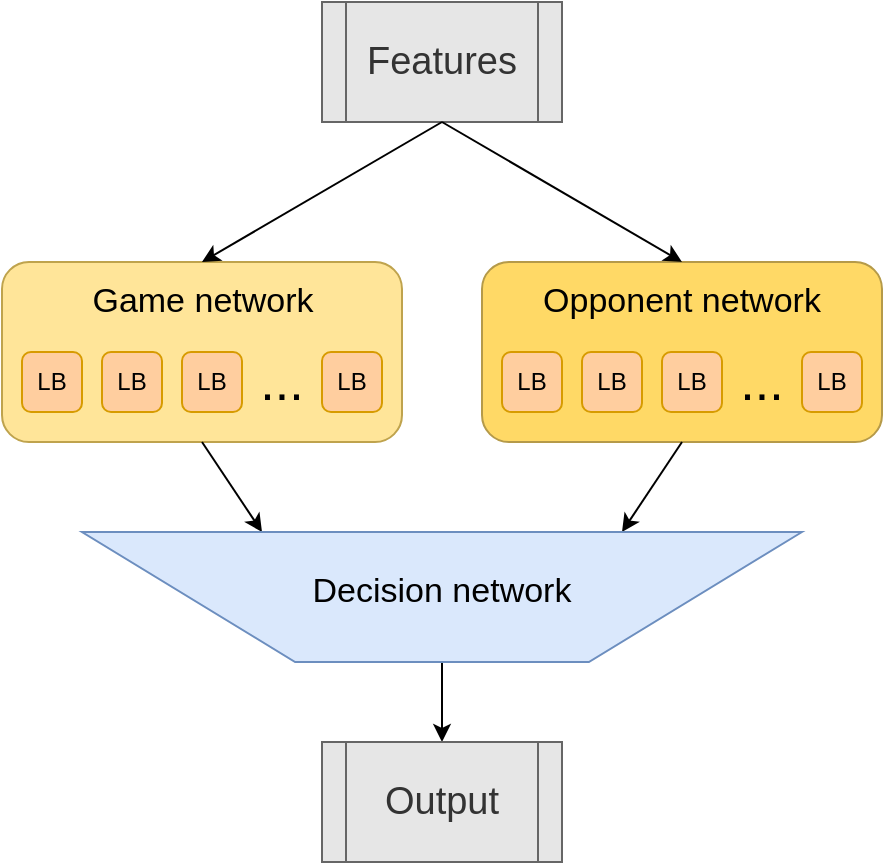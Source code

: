 <mxfile version="10.8.4" type="device"><diagram id="Nujr87CPV6T8Q3hBs17u" name="Page-1"><mxGraphModel dx="1394" dy="743" grid="1" gridSize="10" guides="1" tooltips="1" connect="1" arrows="1" fold="1" page="1" pageScale="1" pageWidth="850" pageHeight="1100" math="0" shadow="0"><root><mxCell id="0"/><mxCell id="1" parent="0"/><mxCell id="yPQdVCDBQvc4E2wcACdI-1" value="&lt;font style=&quot;font-size: 19px&quot;&gt;Features&lt;/font&gt;" style="shape=process;whiteSpace=wrap;html=1;backgroundOutline=1;fillColor=#E6E6E6;strokeColor=#666666;fontColor=#333333;" parent="1" vertex="1"><mxGeometry x="360" y="80" width="120" height="60" as="geometry"/></mxCell><mxCell id="yPQdVCDBQvc4E2wcACdI-4" value="" style="rounded=1;whiteSpace=wrap;html=1;fillColor=#FFE599;strokeColor=#BFA34D;" parent="1" vertex="1"><mxGeometry x="200" y="210" width="200" height="90" as="geometry"/></mxCell><mxCell id="yPQdVCDBQvc4E2wcACdI-5" value="" style="rounded=1;whiteSpace=wrap;html=1;fillColor=#FFD966;strokeColor=#B59A49;" parent="1" vertex="1"><mxGeometry x="440" y="210" width="200" height="90" as="geometry"/></mxCell><mxCell id="yPQdVCDBQvc4E2wcACdI-6" value="" style="endArrow=classic;html=1;exitX=0.5;exitY=1;exitDx=0;exitDy=0;entryX=0.5;entryY=0;entryDx=0;entryDy=0;" parent="1" source="yPQdVCDBQvc4E2wcACdI-1" target="yPQdVCDBQvc4E2wcACdI-4" edge="1"><mxGeometry width="50" height="50" relative="1" as="geometry"><mxPoint x="170" y="370" as="sourcePoint"/><mxPoint x="310" y="180" as="targetPoint"/></mxGeometry></mxCell><mxCell id="yPQdVCDBQvc4E2wcACdI-7" value="" style="endArrow=classic;html=1;exitX=0.5;exitY=1;exitDx=0;exitDy=0;entryX=0.5;entryY=0;entryDx=0;entryDy=0;" parent="1" source="yPQdVCDBQvc4E2wcACdI-1" target="yPQdVCDBQvc4E2wcACdI-5" edge="1"><mxGeometry width="50" height="50" relative="1" as="geometry"><mxPoint x="440" y="410" as="sourcePoint"/><mxPoint x="540" y="190" as="targetPoint"/></mxGeometry></mxCell><mxCell id="yPQdVCDBQvc4E2wcACdI-23" value="" style="endArrow=classic;html=1;strokeWidth=1;exitX=0.5;exitY=1;exitDx=0;exitDy=0;entryX=0.75;entryY=1;entryDx=0;entryDy=0;" parent="1" source="yPQdVCDBQvc4E2wcACdI-4" target="yPQdVCDBQvc4E2wcACdI-29" edge="1"><mxGeometry width="50" height="50" relative="1" as="geometry"><mxPoint x="200" y="540" as="sourcePoint"/><mxPoint x="340" y="330" as="targetPoint"/></mxGeometry></mxCell><mxCell id="yPQdVCDBQvc4E2wcACdI-25" value="" style="endArrow=classic;html=1;strokeWidth=1;exitX=0.5;exitY=1;exitDx=0;exitDy=0;entryX=0.25;entryY=1;entryDx=0;entryDy=0;" parent="1" source="yPQdVCDBQvc4E2wcACdI-5" target="yPQdVCDBQvc4E2wcACdI-29" edge="1"><mxGeometry width="50" height="50" relative="1" as="geometry"><mxPoint x="310" y="310" as="sourcePoint"/><mxPoint x="515" y="340" as="targetPoint"/></mxGeometry></mxCell><mxCell id="yPQdVCDBQvc4E2wcACdI-26" value="" style="endArrow=classic;html=1;strokeWidth=1;exitX=0.5;exitY=1;exitDx=0;exitDy=0;entryX=0.5;entryY=0;entryDx=0;entryDy=0;" parent="1" target="yPQdVCDBQvc4E2wcACdI-28" edge="1"><mxGeometry width="50" height="50" relative="1" as="geometry"><mxPoint x="420" y="400" as="sourcePoint"/><mxPoint x="420" y="450" as="targetPoint"/></mxGeometry></mxCell><mxCell id="yPQdVCDBQvc4E2wcACdI-28" value="&lt;font style=&quot;font-size: 19px&quot;&gt;Output&lt;/font&gt;" style="shape=process;whiteSpace=wrap;html=1;backgroundOutline=1;fillColor=#E6E6E6;strokeColor=#666666;fontColor=#333333;" parent="1" vertex="1"><mxGeometry x="360" y="450" width="120" height="60" as="geometry"/></mxCell><mxCell id="yPQdVCDBQvc4E2wcACdI-29" value="" style="shape=trapezoid;perimeter=trapezoidPerimeter;whiteSpace=wrap;html=1;fillColor=#dae8fc;rotation=180;strokeColor=#6c8ebf;size=0.296;" parent="1" vertex="1"><mxGeometry x="240" y="345" width="360" height="65" as="geometry"/></mxCell><mxCell id="yPQdVCDBQvc4E2wcACdI-30" value="&lt;font style=&quot;font-size: 17px&quot;&gt;Decision network&lt;/font&gt;" style="text;html=1;strokeColor=none;fillColor=none;align=center;verticalAlign=middle;whiteSpace=wrap;rounded=0;" parent="1" vertex="1"><mxGeometry x="315" y="365" width="210" height="20" as="geometry"/></mxCell><mxCell id="yPQdVCDBQvc4E2wcACdI-32" value="LB" style="rounded=1;whiteSpace=wrap;html=1;strokeColor=#d79b00;fillColor=#FFCE9F;" parent="1" vertex="1"><mxGeometry x="210" y="255" width="30" height="30" as="geometry"/></mxCell><mxCell id="yPQdVCDBQvc4E2wcACdI-33" value="LB" style="rounded=1;whiteSpace=wrap;html=1;strokeColor=#d79b00;fillColor=#FFCE9F;" parent="1" vertex="1"><mxGeometry x="250" y="255" width="30" height="30" as="geometry"/></mxCell><mxCell id="yPQdVCDBQvc4E2wcACdI-34" value="LB" style="rounded=1;whiteSpace=wrap;html=1;strokeColor=#d79b00;fillColor=#FFCE9F;" parent="1" vertex="1"><mxGeometry x="290" y="255" width="30" height="30" as="geometry"/></mxCell><mxCell id="yPQdVCDBQvc4E2wcACdI-35" value="LB" style="rounded=1;whiteSpace=wrap;html=1;strokeColor=#d79b00;fillColor=#FFCE9F;" parent="1" vertex="1"><mxGeometry x="360" y="255" width="30" height="30" as="geometry"/></mxCell><mxCell id="yPQdVCDBQvc4E2wcACdI-36" value="..." style="text;html=1;strokeColor=none;fillColor=none;align=center;verticalAlign=middle;whiteSpace=wrap;rounded=0;fontSize=26;" parent="1" vertex="1"><mxGeometry x="320" y="260" width="40" height="20" as="geometry"/></mxCell><mxCell id="yPQdVCDBQvc4E2wcACdI-37" value="LB" style="rounded=1;whiteSpace=wrap;html=1;strokeColor=#d79b00;fillColor=#FFCE9F;" parent="1" vertex="1"><mxGeometry x="450" y="255" width="30" height="30" as="geometry"/></mxCell><mxCell id="yPQdVCDBQvc4E2wcACdI-38" value="LB" style="rounded=1;whiteSpace=wrap;html=1;strokeColor=#d79b00;fillColor=#FFCE9F;" parent="1" vertex="1"><mxGeometry x="490" y="255" width="30" height="30" as="geometry"/></mxCell><mxCell id="yPQdVCDBQvc4E2wcACdI-39" value="LB" style="rounded=1;whiteSpace=wrap;html=1;strokeColor=#d79b00;fillColor=#FFCE9F;" parent="1" vertex="1"><mxGeometry x="530" y="255" width="30" height="30" as="geometry"/></mxCell><mxCell id="yPQdVCDBQvc4E2wcACdI-40" value="LB" style="rounded=1;whiteSpace=wrap;html=1;strokeColor=#d79b00;fillColor=#FFCE9F;" parent="1" vertex="1"><mxGeometry x="600" y="255" width="30" height="30" as="geometry"/></mxCell><mxCell id="yPQdVCDBQvc4E2wcACdI-41" value="..." style="text;html=1;strokeColor=none;fillColor=none;align=center;verticalAlign=middle;whiteSpace=wrap;rounded=0;fontSize=26;" parent="1" vertex="1"><mxGeometry x="560" y="260" width="40" height="20" as="geometry"/></mxCell><mxCell id="yPQdVCDBQvc4E2wcACdI-42" value="Game network" style="text;html=1;strokeColor=none;fillColor=none;align=center;verticalAlign=middle;whiteSpace=wrap;rounded=0;fontSize=17;" parent="1" vertex="1"><mxGeometry x="232.5" y="220" width="135" height="20" as="geometry"/></mxCell><mxCell id="yPQdVCDBQvc4E2wcACdI-43" value="Opponent network" style="text;html=1;strokeColor=none;fillColor=none;align=center;verticalAlign=middle;whiteSpace=wrap;rounded=0;fontSize=17;" parent="1" vertex="1"><mxGeometry x="451" y="220" width="178" height="20" as="geometry"/></mxCell></root></mxGraphModel></diagram></mxfile>